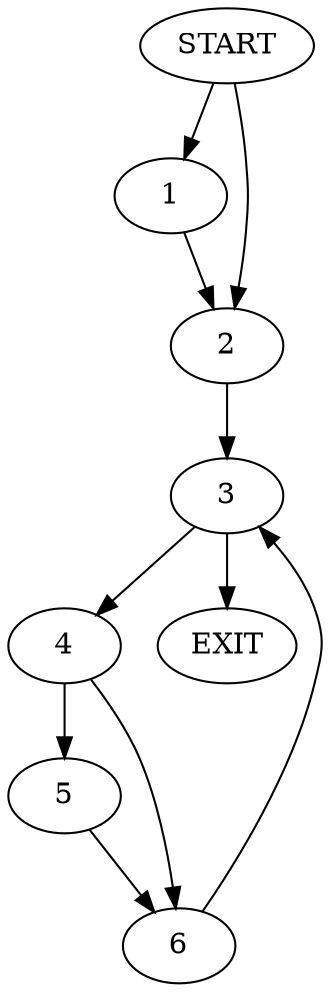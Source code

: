 digraph { 
0 [label="START"];
1;
2;
3;
4;
5;
6;
7[label="EXIT"];
0 -> 1;
0 -> 2;
1 -> 2;
2 -> 3;
3 -> 4;
3 -> 7;
4 -> 5;
4 -> 6;
5 -> 6;
6 -> 3;
}